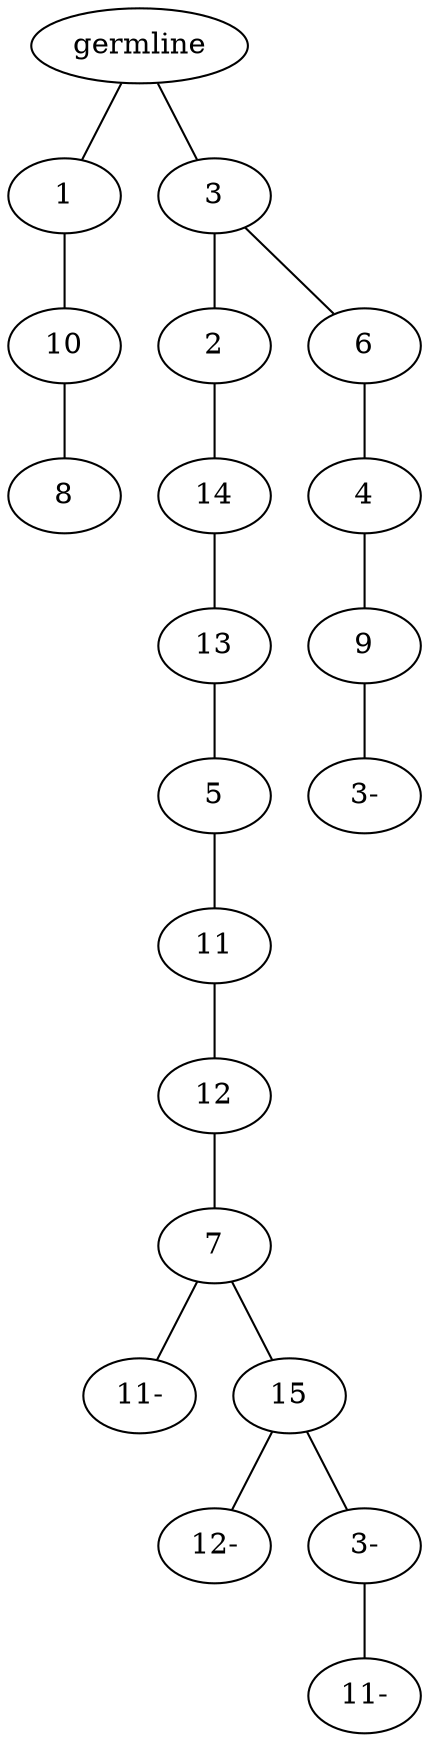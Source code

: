 graph tree {
    "140167488775888" [label="germline"];
    "140167488948400" [label="1"];
    "140167488949504" [label="10"];
    "140167480608368" [label="8"];
    "140167488949888" [label="3"];
    "140167480608032" [label="2"];
    "140167480610720" [label="14"];
    "140167480668560" [label="13"];
    "140167480668848" [label="5"];
    "140167480669184" [label="11"];
    "140167480669472" [label="12"];
    "140167480669760" [label="7"];
    "140167480670048" [label="11-"];
    "140167480670864" [label="15"];
    "140167480610240" [label="12-"];
    "140167480670480" [label="3-"];
    "140167480670768" [label="11-"];
    "140167480608752" [label="6"];
    "140167480607600" [label="4"];
    "140167480609904" [label="9"];
    "140167480609712" [label="3-"];
    "140167488775888" -- "140167488948400";
    "140167488775888" -- "140167488949888";
    "140167488948400" -- "140167488949504";
    "140167488949504" -- "140167480608368";
    "140167488949888" -- "140167480608032";
    "140167488949888" -- "140167480608752";
    "140167480608032" -- "140167480610720";
    "140167480610720" -- "140167480668560";
    "140167480668560" -- "140167480668848";
    "140167480668848" -- "140167480669184";
    "140167480669184" -- "140167480669472";
    "140167480669472" -- "140167480669760";
    "140167480669760" -- "140167480670048";
    "140167480669760" -- "140167480670864";
    "140167480670864" -- "140167480610240";
    "140167480670864" -- "140167480670480";
    "140167480670480" -- "140167480670768";
    "140167480608752" -- "140167480607600";
    "140167480607600" -- "140167480609904";
    "140167480609904" -- "140167480609712";
}
